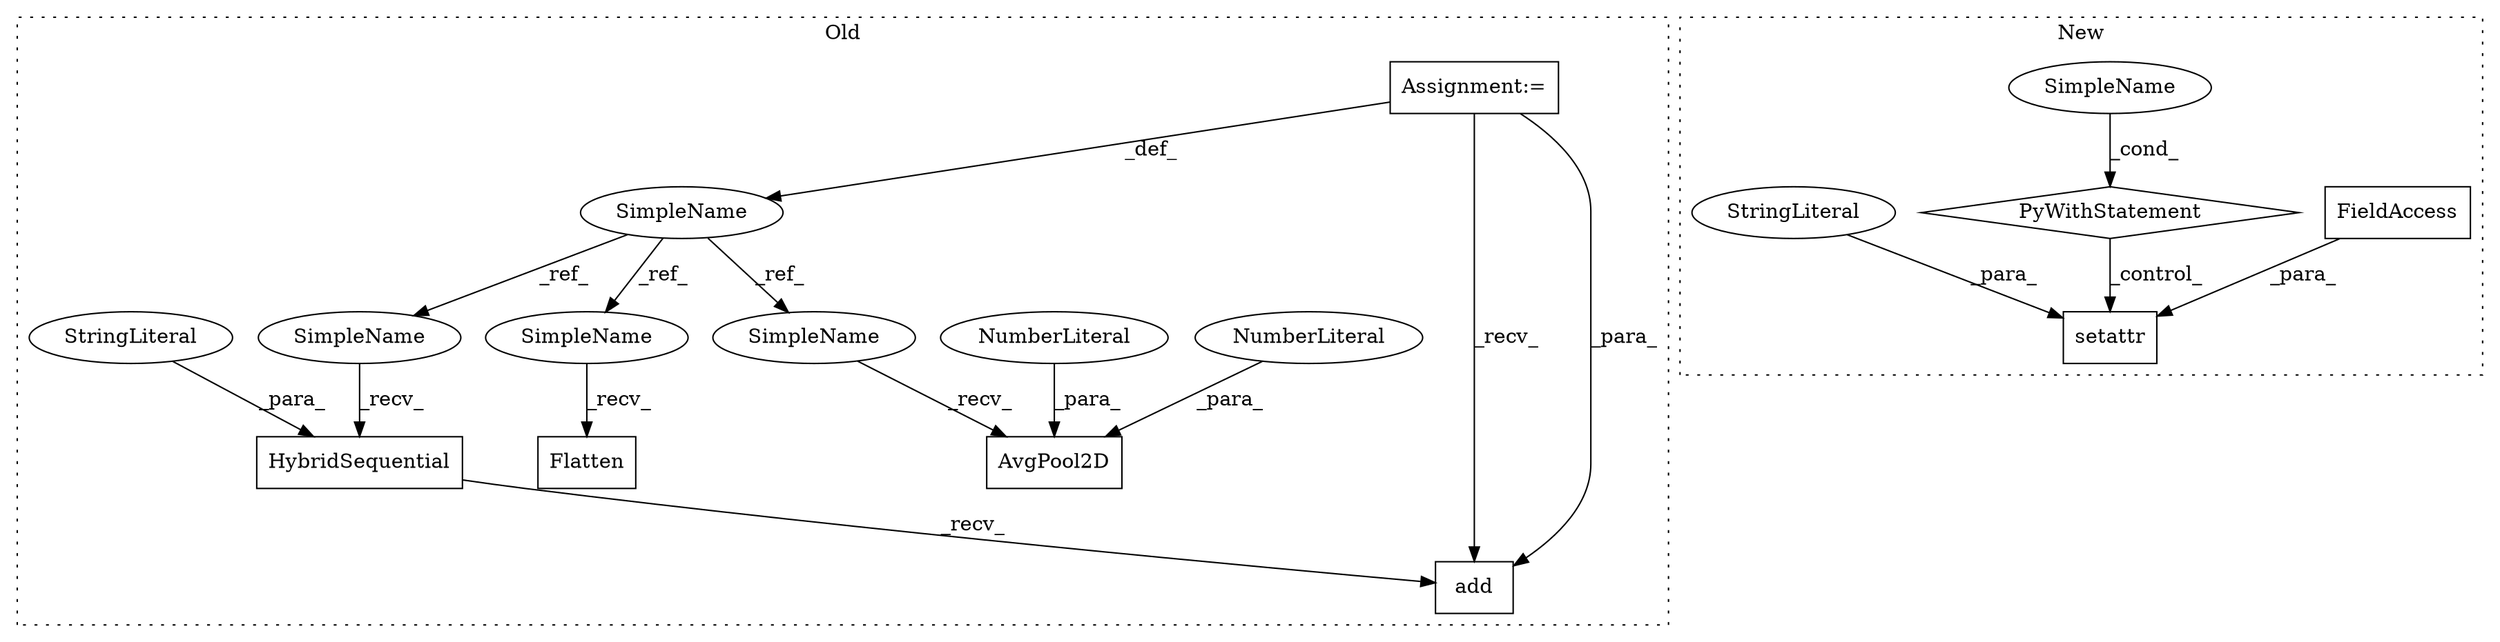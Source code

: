 digraph G {
subgraph cluster0 {
1 [label="AvgPool2D" a="32" s="17298,17311" l="10,1" shape="box"];
5 [label="SimpleName" a="42" s="15633" l="2" shape="ellipse"];
6 [label="Flatten" a="32" s="17383" l="9" shape="box"];
7 [label="HybridSequential" a="32" s="17336,17355" l="17,1" shape="box"];
8 [label="add" a="32" s="17453,17486" l="4,1" shape="box"];
9 [label="NumberLiteral" a="34" s="17310" l="1" shape="ellipse"];
10 [label="NumberLiteral" a="34" s="17308" l="1" shape="ellipse"];
13 [label="StringLiteral" a="45" s="17353" l="2" shape="ellipse"];
14 [label="Assignment:=" a="7" s="15633" l="2" shape="box"];
15 [label="SimpleName" a="42" s="17333" l="2" shape="ellipse"];
16 [label="SimpleName" a="42" s="17295" l="2" shape="ellipse"];
17 [label="SimpleName" a="42" s="17380" l="2" shape="ellipse"];
label = "Old";
style="dotted";
}
subgraph cluster1 {
2 [label="PyWithStatement" a="104" s="15880,15916" l="10,2" shape="diamond"];
3 [label="setattr" a="32" s="15928,16011" l="8,1" shape="box"];
4 [label="FieldAccess" a="22" s="15936" l="13" shape="box"];
11 [label="SimpleName" a="42" s="" l="" shape="ellipse"];
12 [label="StringLiteral" a="45" s="15950" l="12" shape="ellipse"];
label = "New";
style="dotted";
}
2 -> 3 [label="_control_"];
4 -> 3 [label="_para_"];
5 -> 15 [label="_ref_"];
5 -> 17 [label="_ref_"];
5 -> 16 [label="_ref_"];
7 -> 8 [label="_recv_"];
9 -> 1 [label="_para_"];
10 -> 1 [label="_para_"];
11 -> 2 [label="_cond_"];
12 -> 3 [label="_para_"];
13 -> 7 [label="_para_"];
14 -> 8 [label="_recv_"];
14 -> 8 [label="_para_"];
14 -> 5 [label="_def_"];
15 -> 7 [label="_recv_"];
16 -> 1 [label="_recv_"];
17 -> 6 [label="_recv_"];
}